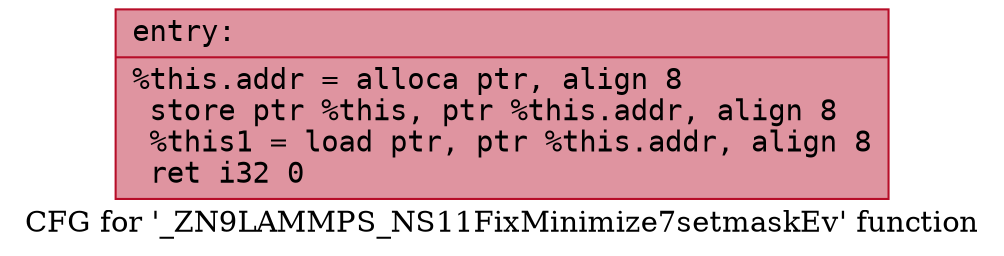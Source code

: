 digraph "CFG for '_ZN9LAMMPS_NS11FixMinimize7setmaskEv' function" {
	label="CFG for '_ZN9LAMMPS_NS11FixMinimize7setmaskEv' function";

	Node0x5624a1c106f0 [shape=record,color="#b70d28ff", style=filled, fillcolor="#b70d2870" fontname="Courier",label="{entry:\l|  %this.addr = alloca ptr, align 8\l  store ptr %this, ptr %this.addr, align 8\l  %this1 = load ptr, ptr %this.addr, align 8\l  ret i32 0\l}"];
}
